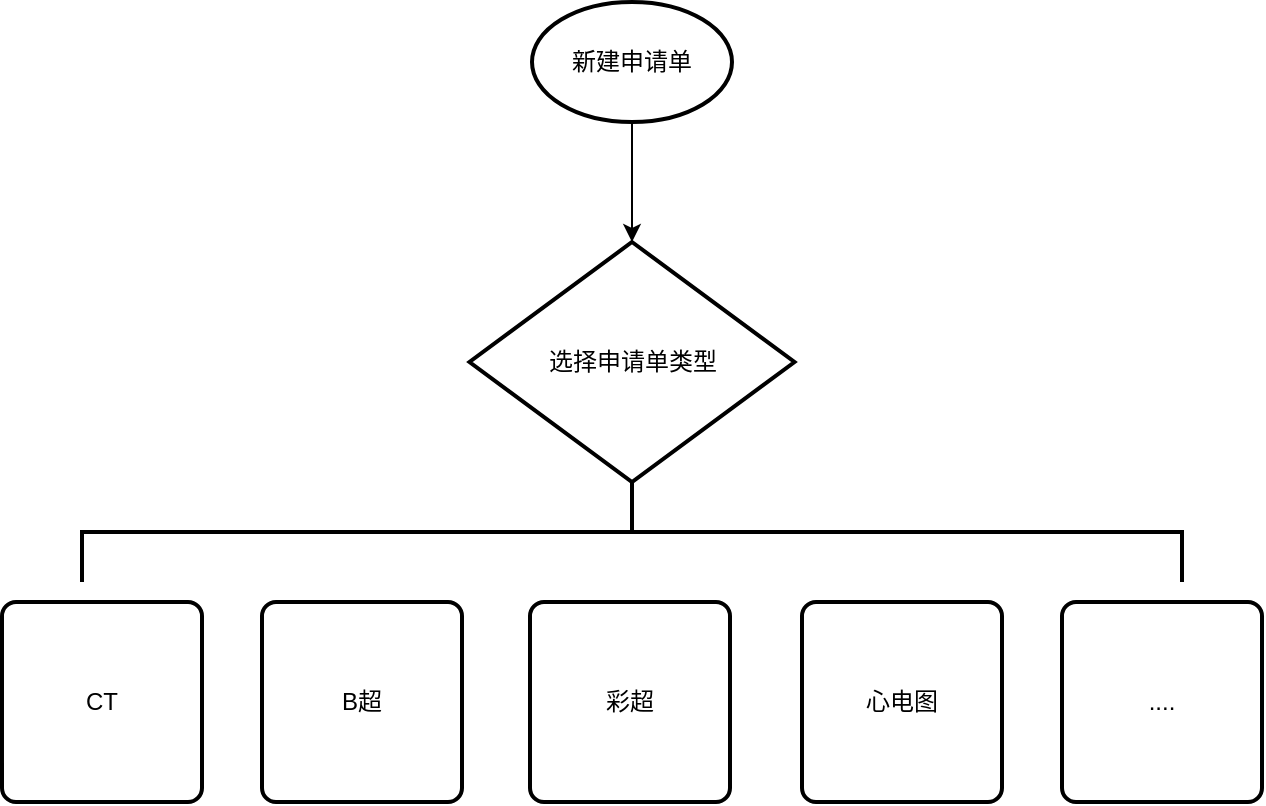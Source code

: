 <mxfile version="24.2.2" type="github">
  <diagram name="第 1 页" id="GBd7Jc7VdTxVBdFkuDs7">
    <mxGraphModel dx="1508" dy="679" grid="1" gridSize="10" guides="1" tooltips="1" connect="1" arrows="1" fold="1" page="1" pageScale="1" pageWidth="827" pageHeight="1169" math="0" shadow="0">
      <root>
        <mxCell id="0" />
        <mxCell id="1" parent="0" />
        <mxCell id="_OdP8fe9HPRAu60lT5_M-3" value="新建申请单" style="strokeWidth=2;html=1;shape=mxgraph.flowchart.start_1;whiteSpace=wrap;" vertex="1" parent="1">
          <mxGeometry x="330" y="40" width="100" height="60" as="geometry" />
        </mxCell>
        <mxCell id="_OdP8fe9HPRAu60lT5_M-4" value="选择申请单类型" style="strokeWidth=2;html=1;shape=mxgraph.flowchart.decision;whiteSpace=wrap;" vertex="1" parent="1">
          <mxGeometry x="298.75" y="160" width="162.5" height="120" as="geometry" />
        </mxCell>
        <mxCell id="_OdP8fe9HPRAu60lT5_M-5" style="edgeStyle=orthogonalEdgeStyle;rounded=0;orthogonalLoop=1;jettySize=auto;html=1;entryX=0.5;entryY=0;entryDx=0;entryDy=0;entryPerimeter=0;" edge="1" parent="1" source="_OdP8fe9HPRAu60lT5_M-3" target="_OdP8fe9HPRAu60lT5_M-4">
          <mxGeometry relative="1" as="geometry" />
        </mxCell>
        <mxCell id="_OdP8fe9HPRAu60lT5_M-6" value="CT" style="rounded=1;whiteSpace=wrap;html=1;absoluteArcSize=1;arcSize=14;strokeWidth=2;" vertex="1" parent="1">
          <mxGeometry x="65" y="340" width="100" height="100" as="geometry" />
        </mxCell>
        <mxCell id="_OdP8fe9HPRAu60lT5_M-7" value="B超" style="rounded=1;whiteSpace=wrap;html=1;absoluteArcSize=1;arcSize=14;strokeWidth=2;" vertex="1" parent="1">
          <mxGeometry x="195" y="340" width="100" height="100" as="geometry" />
        </mxCell>
        <mxCell id="_OdP8fe9HPRAu60lT5_M-8" value="彩超" style="rounded=1;whiteSpace=wrap;html=1;absoluteArcSize=1;arcSize=14;strokeWidth=2;" vertex="1" parent="1">
          <mxGeometry x="329" y="340" width="100" height="100" as="geometry" />
        </mxCell>
        <mxCell id="_OdP8fe9HPRAu60lT5_M-10" value="心电图" style="rounded=1;whiteSpace=wrap;html=1;absoluteArcSize=1;arcSize=14;strokeWidth=2;" vertex="1" parent="1">
          <mxGeometry x="465" y="340" width="100" height="100" as="geometry" />
        </mxCell>
        <mxCell id="_OdP8fe9HPRAu60lT5_M-11" value="...." style="rounded=1;whiteSpace=wrap;html=1;absoluteArcSize=1;arcSize=14;strokeWidth=2;" vertex="1" parent="1">
          <mxGeometry x="595" y="340" width="100" height="100" as="geometry" />
        </mxCell>
        <mxCell id="_OdP8fe9HPRAu60lT5_M-12" value="" style="strokeWidth=2;html=1;shape=mxgraph.flowchart.annotation_2;align=left;labelPosition=right;pointerEvents=1;rotation=90;" vertex="1" parent="1">
          <mxGeometry x="355" y="30" width="50" height="550" as="geometry" />
        </mxCell>
      </root>
    </mxGraphModel>
  </diagram>
</mxfile>
